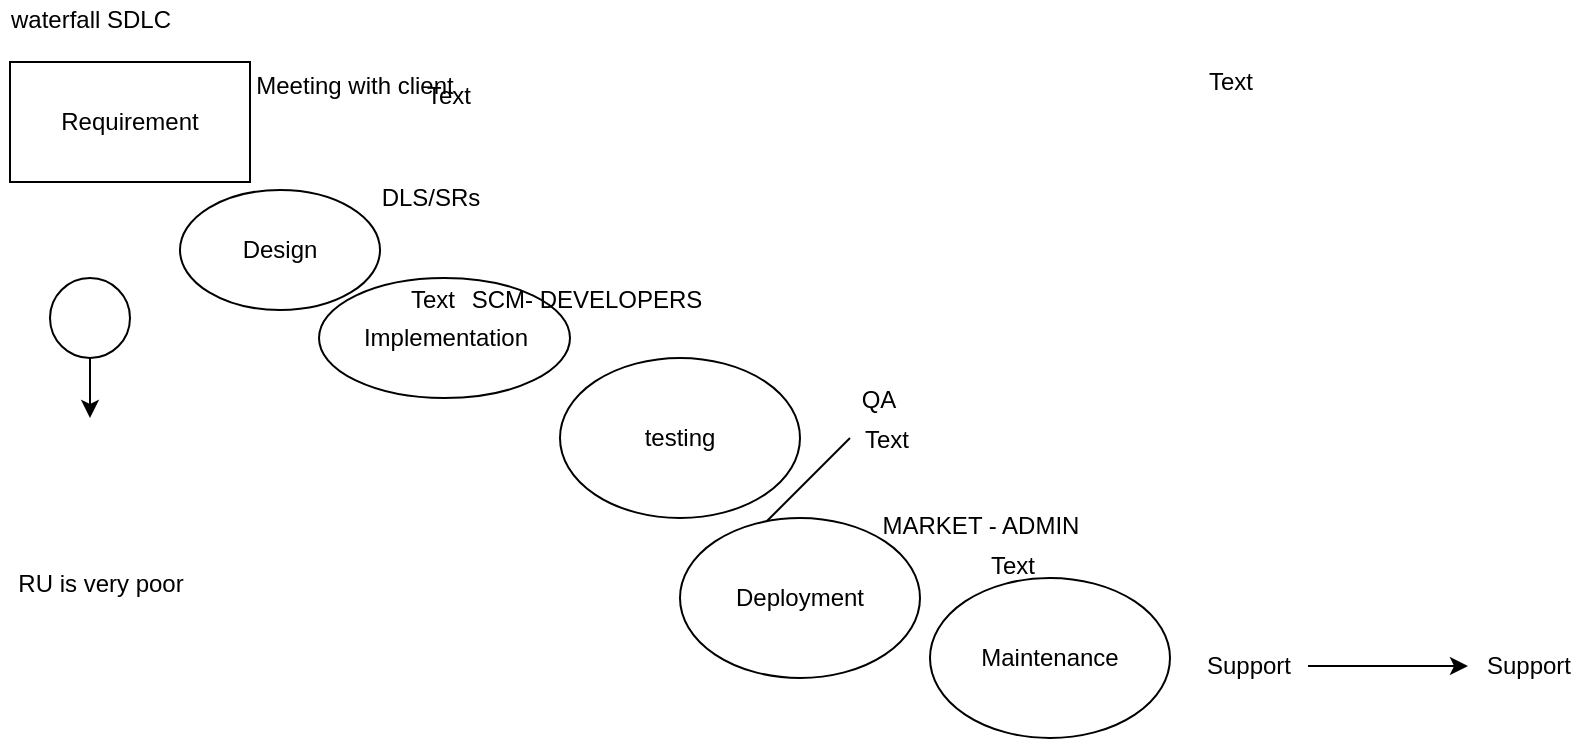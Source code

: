 <mxfile version="13.3.4" type="github" pages="5"><diagram id="zn30olC2x-mT96IE-62X" name="Page-1"><mxGraphModel dx="865" dy="479" grid="1" gridSize="10" guides="1" tooltips="1" connect="1" arrows="1" fold="1" page="1" pageScale="1" pageWidth="850" pageHeight="1100" math="0" shadow="0"><root><mxCell id="0"/><mxCell id="1" parent="0"/><mxCell id="wED_1TkvUCb9U9xAmf2L-1" value="Text" style="text;html=1;align=center;verticalAlign=middle;resizable=0;points=[];autosize=1;" vertex="1" parent="1"><mxGeometry x="620" y="82" width="40" height="20" as="geometry"/></mxCell><mxCell id="wED_1TkvUCb9U9xAmf2L-2" value="Design" style="ellipse;whiteSpace=wrap;html=1;" vertex="1" parent="1"><mxGeometry x="115" y="146" width="100" height="60" as="geometry"/></mxCell><mxCell id="wED_1TkvUCb9U9xAmf2L-3" value="Requirement" style="rounded=0;whiteSpace=wrap;html=1;" vertex="1" parent="1"><mxGeometry x="30" y="82" width="120" height="60" as="geometry"/></mxCell><mxCell id="wED_1TkvUCb9U9xAmf2L-6" style="edgeStyle=orthogonalEdgeStyle;rounded=0;orthogonalLoop=1;jettySize=auto;html=1;exitX=0.5;exitY=1;exitDx=0;exitDy=0;gradientColor=none;" edge="1" parent="1" source="wED_1TkvUCb9U9xAmf2L-4"><mxGeometry relative="1" as="geometry"><mxPoint x="70" y="260" as="targetPoint"/></mxGeometry></mxCell><mxCell id="wED_1TkvUCb9U9xAmf2L-4" value="" style="ellipse;whiteSpace=wrap;html=1;aspect=fixed;gradientColor=none;" vertex="1" parent="1"><mxGeometry x="50" y="190" width="40" height="40" as="geometry"/></mxCell><mxCell id="wED_1TkvUCb9U9xAmf2L-5" value="" style="endArrow=none;html=1;gradientColor=none;" edge="1" parent="1"><mxGeometry width="50" height="50" relative="1" as="geometry"><mxPoint x="400" y="320" as="sourcePoint"/><mxPoint x="450" y="270" as="targetPoint"/></mxGeometry></mxCell><mxCell id="wED_1TkvUCb9U9xAmf2L-7" value="Implementation" style="ellipse;whiteSpace=wrap;html=1;" vertex="1" parent="1"><mxGeometry x="184.5" y="190" width="125.5" height="60" as="geometry"/></mxCell><mxCell id="wED_1TkvUCb9U9xAmf2L-17" value="Text" style="text;html=1;align=center;verticalAlign=middle;resizable=0;points=[];autosize=1;" vertex="1" parent="wED_1TkvUCb9U9xAmf2L-7"><mxGeometry x="36.192" y="0.75" width="40" height="20" as="geometry"/></mxCell><mxCell id="wED_1TkvUCb9U9xAmf2L-18" value="SCM- DEVELOPERS" style="text;html=1;align=center;verticalAlign=middle;resizable=0;points=[];autosize=1;" vertex="1" parent="wED_1TkvUCb9U9xAmf2L-7"><mxGeometry x="68.866" y="0.75" width="130" height="20" as="geometry"/></mxCell><mxCell id="wED_1TkvUCb9U9xAmf2L-9" value="testing" style="ellipse;whiteSpace=wrap;html=1;" vertex="1" parent="1"><mxGeometry x="305" y="230" width="120" height="80" as="geometry"/></mxCell><mxCell id="wED_1TkvUCb9U9xAmf2L-11" value="Deployment" style="ellipse;whiteSpace=wrap;html=1;" vertex="1" parent="1"><mxGeometry x="365" y="310" width="120" height="80" as="geometry"/></mxCell><mxCell id="wED_1TkvUCb9U9xAmf2L-12" value="Maintenance " style="ellipse;whiteSpace=wrap;html=1;" vertex="1" parent="1"><mxGeometry x="490" y="340" width="120" height="80" as="geometry"/></mxCell><mxCell id="wED_1TkvUCb9U9xAmf2L-13" value="waterfall SDLC" style="text;html=1;align=center;verticalAlign=middle;resizable=0;points=[];autosize=1;" vertex="1" parent="1"><mxGeometry x="25" y="51" width="90" height="20" as="geometry"/></mxCell><mxCell id="wED_1TkvUCb9U9xAmf2L-14" value="Text" style="text;html=1;align=center;verticalAlign=middle;resizable=0;points=[];autosize=1;" vertex="1" parent="1"><mxGeometry x="229" y="89" width="40" height="20" as="geometry"/></mxCell><mxCell id="wED_1TkvUCb9U9xAmf2L-15" value="Meeting with client" style="text;html=1;align=center;verticalAlign=middle;resizable=0;points=[];autosize=1;" vertex="1" parent="1"><mxGeometry x="147" y="84" width="110" height="20" as="geometry"/></mxCell><mxCell id="wED_1TkvUCb9U9xAmf2L-16" value="DLS/SRs" style="text;html=1;align=center;verticalAlign=middle;resizable=0;points=[];autosize=1;" vertex="1" parent="1"><mxGeometry x="205" y="140" width="70" height="20" as="geometry"/></mxCell><mxCell id="wED_1TkvUCb9U9xAmf2L-20" value="Text" style="text;html=1;align=center;verticalAlign=middle;resizable=0;points=[];autosize=1;" vertex="1" parent="1"><mxGeometry x="448" y="261" width="40" height="20" as="geometry"/></mxCell><mxCell id="wED_1TkvUCb9U9xAmf2L-21" value="QA" style="text;html=1;align=center;verticalAlign=middle;resizable=0;points=[];autosize=1;" vertex="1" parent="1"><mxGeometry x="449" y="241" width="30" height="20" as="geometry"/></mxCell><mxCell id="wED_1TkvUCb9U9xAmf2L-22" value="Text" style="text;html=1;align=center;verticalAlign=middle;resizable=0;points=[];autosize=1;" vertex="1" parent="1"><mxGeometry x="511" y="324" width="40" height="20" as="geometry"/></mxCell><mxCell id="wED_1TkvUCb9U9xAmf2L-23" value="MARKET - ADMIN" style="text;html=1;align=center;verticalAlign=middle;resizable=0;points=[];autosize=1;" vertex="1" parent="1"><mxGeometry x="460" y="304" width="110" height="20" as="geometry"/></mxCell><mxCell id="wED_1TkvUCb9U9xAmf2L-26" value="" style="edgeStyle=orthogonalEdgeStyle;rounded=0;orthogonalLoop=1;jettySize=auto;html=1;" edge="1" parent="1" source="wED_1TkvUCb9U9xAmf2L-24" target="wED_1TkvUCb9U9xAmf2L-25"><mxGeometry relative="1" as="geometry"/></mxCell><mxCell id="wED_1TkvUCb9U9xAmf2L-24" value="Support" style="text;html=1;align=center;verticalAlign=middle;resizable=0;points=[];autosize=1;" vertex="1" parent="1"><mxGeometry x="619" y="374" width="60" height="20" as="geometry"/></mxCell><mxCell id="wED_1TkvUCb9U9xAmf2L-25" value="Support" style="text;html=1;align=center;verticalAlign=middle;resizable=0;points=[];autosize=1;" vertex="1" parent="1"><mxGeometry x="759" y="374" width="60" height="20" as="geometry"/></mxCell><mxCell id="kUfssCk5BQ2U0ZZ_2ycI-1" value="&lt;div&gt;RU is very poor&lt;/div&gt;&lt;div&gt;&lt;br&gt;&lt;/div&gt;" style="text;html=1;align=center;verticalAlign=middle;resizable=0;points=[];autosize=1;" vertex="1" parent="1"><mxGeometry x="25" y="335" width="100" height="30" as="geometry"/></mxCell></root></mxGraphModel></diagram><diagram id="1MI3alk5GkBRVIkezqKX" name="Page-2"><mxGraphModel dx="1038" dy="575" grid="1" gridSize="10" guides="1" tooltips="1" connect="1" arrows="1" fold="1" page="1" pageScale="1" pageWidth="850" pageHeight="1100" math="0" shadow="0"><root><mxCell id="F3JZc2LKre8FVjucylrt-0"/><mxCell id="F3JZc2LKre8FVjucylrt-1" parent="F3JZc2LKre8FVjucylrt-0"/></root></mxGraphModel></diagram><diagram id="SAGKfcCwKzJwJRFQLMWC" name="Page-3"><mxGraphModel dx="1038" dy="575" grid="1" gridSize="10" guides="1" tooltips="1" connect="1" arrows="1" fold="1" page="1" pageScale="1" pageWidth="850" pageHeight="1100" math="0" shadow="0"><root><mxCell id="cyhoPdE6Zqh-JvpTUMY7-0"/><mxCell id="cyhoPdE6Zqh-JvpTUMY7-1" parent="cyhoPdE6Zqh-JvpTUMY7-0"/><mxCell id="cyhoPdE6Zqh-JvpTUMY7-2" value="Agile Methodology" style="text;html=1;align=center;verticalAlign=middle;resizable=0;points=[];autosize=1;" vertex="1" parent="cyhoPdE6Zqh-JvpTUMY7-1"><mxGeometry x="175" y="10" width="110" height="20" as="geometry"/></mxCell><mxCell id="cyhoPdE6Zqh-JvpTUMY7-3" value="Text" style="text;html=1;align=center;verticalAlign=middle;resizable=0;points=[];autosize=1;" vertex="1" parent="cyhoPdE6Zqh-JvpTUMY7-1"><mxGeometry x="30" y="66" width="40" height="20" as="geometry"/></mxCell><mxCell id="cyhoPdE6Zqh-JvpTUMY7-4" value="Text" style="text;html=1;align=center;verticalAlign=middle;resizable=0;points=[];autosize=1;" vertex="1" parent="cyhoPdE6Zqh-JvpTUMY7-1"><mxGeometry x="223" y="37" width="40" height="20" as="geometry"/></mxCell><mxCell id="cyhoPdE6Zqh-JvpTUMY7-5" value="" style="endArrow=none;dashed=1;html=1;" edge="1" parent="cyhoPdE6Zqh-JvpTUMY7-1"><mxGeometry width="50" height="50" relative="1" as="geometry"><mxPoint x="195" y="32" as="sourcePoint"/><mxPoint x="265" y="32" as="targetPoint"/></mxGeometry></mxCell><mxCell id="cyhoPdE6Zqh-JvpTUMY7-6" value="Text" style="text;html=1;align=center;verticalAlign=middle;resizable=0;points=[];autosize=1;" vertex="1" parent="cyhoPdE6Zqh-JvpTUMY7-1"><mxGeometry x="212" y="58" width="40" height="20" as="geometry"/></mxCell><mxCell id="cyhoPdE6Zqh-JvpTUMY7-7" value="Text" style="text;html=1;align=center;verticalAlign=middle;resizable=0;points=[];autosize=1;" vertex="1" parent="cyhoPdE6Zqh-JvpTUMY7-1"><mxGeometry x="58" y="61" width="40" height="20" as="geometry"/></mxCell><mxCell id="cyhoPdE6Zqh-JvpTUMY7-8" value="5 " style="text;html=1;align=center;verticalAlign=middle;resizable=0;points=[];autosize=1;" vertex="1" parent="cyhoPdE6Zqh-JvpTUMY7-1"><mxGeometry x="67" y="57" width="20" height="20" as="geometry"/></mxCell><mxCell id="cyhoPdE6Zqh-JvpTUMY7-9" value="Text" style="text;html=1;strokeColor=none;fillColor=none;align=center;verticalAlign=middle;whiteSpace=wrap;rounded=0;" vertex="1" parent="cyhoPdE6Zqh-JvpTUMY7-1"><mxGeometry x="400" y="290" width="40" height="20" as="geometry"/></mxCell><mxCell id="cyhoPdE6Zqh-JvpTUMY7-10" value="" style="ellipse;whiteSpace=wrap;html=1;" vertex="1" parent="cyhoPdE6Zqh-JvpTUMY7-1"><mxGeometry x="30" y="86" width="120" height="80" as="geometry"/></mxCell></root></mxGraphModel></diagram><diagram id="oxnOFPkiE9M0sl1w94y6" name="Page-4"><mxGraphModel dx="1872" dy="460" grid="1" gridSize="16" guides="1" tooltips="1" connect="1" arrows="1" fold="1" page="1" pageScale="1" pageWidth="850" pageHeight="1100" math="0" shadow="0"><root><mxCell id="EHfIpuGYyWmJiQVozkNJ-0"/><mxCell id="EHfIpuGYyWmJiQVozkNJ-1" parent="EHfIpuGYyWmJiQVozkNJ-0"/><mxCell id="EHfIpuGYyWmJiQVozkNJ-2" value="Actor" style="shape=umlActor;verticalLabelPosition=bottom;labelBackgroundColor=#ffffff;verticalAlign=top;html=1;outlineConnect=0;" vertex="1" parent="EHfIpuGYyWmJiQVozkNJ-1"><mxGeometry x="18" y="32" width="30" height="60" as="geometry"/></mxCell><mxCell id="EHfIpuGYyWmJiQVozkNJ-3" value="Actor" style="shape=umlActor;verticalLabelPosition=bottom;labelBackgroundColor=#ffffff;verticalAlign=top;html=1;outlineConnect=0;" vertex="1" parent="EHfIpuGYyWmJiQVozkNJ-1"><mxGeometry x="18" y="128" width="30" height="60" as="geometry"/></mxCell><mxCell id="EHfIpuGYyWmJiQVozkNJ-4" value="Actor" style="shape=umlActor;verticalLabelPosition=bottom;labelBackgroundColor=#ffffff;verticalAlign=top;html=1;outlineConnect=0;" vertex="1" parent="EHfIpuGYyWmJiQVozkNJ-1"><mxGeometry x="18" y="217" width="30" height="60" as="geometry"/></mxCell><mxCell id="EHfIpuGYyWmJiQVozkNJ-5" value="Actor" style="shape=umlActor;verticalLabelPosition=bottom;labelBackgroundColor=#ffffff;verticalAlign=top;html=1;outlineConnect=0;" vertex="1" parent="EHfIpuGYyWmJiQVozkNJ-1"><mxGeometry x="2" y="356" width="30" height="60" as="geometry"/></mxCell><mxCell id="EHfIpuGYyWmJiQVozkNJ-6" value="DBU.java" style="text;html=1;align=center;verticalAlign=middle;resizable=0;points=[];autosize=1;" vertex="1" parent="EHfIpuGYyWmJiQVozkNJ-1"><mxGeometry x="32" y="54" width="80" height="16" as="geometry"/></mxCell><mxCell id="EHfIpuGYyWmJiQVozkNJ-7" value="Text" style="text;html=1;align=center;verticalAlign=middle;resizable=0;points=[];autosize=1;" vertex="1" parent="EHfIpuGYyWmJiQVozkNJ-1"><mxGeometry x="-26" y="60" width="48" height="16" as="geometry"/></mxCell><mxCell id="EHfIpuGYyWmJiQVozkNJ-11" value="users.java" style="text;html=1;align=center;verticalAlign=middle;resizable=0;points=[];autosize=1;" vertex="1" parent="EHfIpuGYyWmJiQVozkNJ-1"><mxGeometry x="48" y="172" width="80" height="16" as="geometry"/></mxCell><mxCell id="EHfIpuGYyWmJiQVozkNJ-12" value="deploy.sh" style="text;html=1;align=center;verticalAlign=middle;resizable=0;points=[];autosize=1;" vertex="1" parent="EHfIpuGYyWmJiQVozkNJ-1"><mxGeometry x="60" y="240" width="80" height="16" as="geometry"/></mxCell><mxCell id="EHfIpuGYyWmJiQVozkNJ-13" value="ticket" style="text;html=1;align=center;verticalAlign=middle;resizable=0;points=[];autosize=1;" vertex="1" parent="EHfIpuGYyWmJiQVozkNJ-1"><mxGeometry x="101" y="347" width="48" height="16" as="geometry"/></mxCell><mxCell id="EHfIpuGYyWmJiQVozkNJ-14" value="&lt;div&gt;Github&lt;/div&gt;&lt;div&gt;Repo.&lt;br&gt;&lt;/div&gt;" style="shape=cylinder;whiteSpace=wrap;html=1;boundedLbl=1;backgroundOutline=1;" vertex="1" parent="EHfIpuGYyWmJiQVozkNJ-1"><mxGeometry x="176" y="128" width="60" height="80" as="geometry"/></mxCell><mxCell id="EHfIpuGYyWmJiQVozkNJ-19" value="&lt;div&gt;Ant&lt;/div&gt;&lt;div&gt;Maven&lt;/div&gt;&lt;div&gt;Gradle&lt;/div&gt;&lt;div&gt;&lt;br&gt;&lt;/div&gt;&lt;div&gt;jar/war/ear&lt;br&gt;&lt;/div&gt;" style="whiteSpace=wrap;html=1;aspect=fixed;" vertex="1" parent="EHfIpuGYyWmJiQVozkNJ-1"><mxGeometry x="224" y="6" width="86" height="86" as="geometry"/></mxCell><mxCell id="EHfIpuGYyWmJiQVozkNJ-20" value="NEXUS" style="shape=cylinder;whiteSpace=wrap;html=1;boundedLbl=1;backgroundOutline=1;" vertex="1" parent="EHfIpuGYyWmJiQVozkNJ-1"><mxGeometry x="365" y="12" width="60" height="80" as="geometry"/></mxCell><mxCell id="EHfIpuGYyWmJiQVozkNJ-21" value="JENKINS" style="whiteSpace=wrap;html=1;aspect=fixed;" vertex="1" parent="EHfIpuGYyWmJiQVozkNJ-1"><mxGeometry x="320" y="172" width="80" height="80" as="geometry"/></mxCell><mxCell id="EHfIpuGYyWmJiQVozkNJ-23" value="WALMAT" style="whiteSpace=wrap;html=1;aspect=fixed;" vertex="1" parent="EHfIpuGYyWmJiQVozkNJ-1"><mxGeometry x="608" y="32" width="80" height="80" as="geometry"/></mxCell><mxCell id="vgwkec7RcGZL03JWJ6Oh-17" value="JBOSS" style="edgeStyle=orthogonalEdgeStyle;rounded=0;orthogonalLoop=1;jettySize=auto;html=1;" edge="1" parent="EHfIpuGYyWmJiQVozkNJ-1" source="EHfIpuGYyWmJiQVozkNJ-24" target="EHfIpuGYyWmJiQVozkNJ-23"><mxGeometry relative="1" as="geometry"/></mxCell><mxCell id="EHfIpuGYyWmJiQVozkNJ-24" value="WALMAT" style="whiteSpace=wrap;html=1;aspect=fixed;" vertex="1" parent="EHfIpuGYyWmJiQVozkNJ-1"><mxGeometry x="608" y="140" width="80" height="80" as="geometry"/></mxCell><mxCell id="vgwkec7RcGZL03JWJ6Oh-10" style="edgeStyle=orthogonalEdgeStyle;rounded=0;orthogonalLoop=1;jettySize=auto;html=1;exitX=0.5;exitY=0;exitDx=0;exitDy=0;" edge="1" parent="EHfIpuGYyWmJiQVozkNJ-1" source="EHfIpuGYyWmJiQVozkNJ-25"><mxGeometry relative="1" as="geometry"><mxPoint x="653.6" y="272" as="targetPoint"/><Array as="points"><mxPoint x="654" y="256"/><mxPoint x="654" y="256"/></Array></mxGeometry></mxCell><mxCell id="vgwkec7RcGZL03JWJ6Oh-16" value="JBOSS" style="edgeLabel;html=1;align=center;verticalAlign=middle;resizable=0;points=[];" vertex="1" connectable="0" parent="vgwkec7RcGZL03JWJ6Oh-10"><mxGeometry x="-0.254" y="-1" relative="1" as="geometry"><mxPoint as="offset"/></mxGeometry></mxCell><mxCell id="EHfIpuGYyWmJiQVozkNJ-25" value="WALMAT" style="whiteSpace=wrap;html=1;aspect=fixed;" vertex="1" parent="EHfIpuGYyWmJiQVozkNJ-1"><mxGeometry x="619" y="277" width="69" height="69" as="geometry"/></mxCell><mxCell id="EHfIpuGYyWmJiQVozkNJ-30" value="" style="endArrow=classic;html=1;entryX=0;entryY=0.7;entryDx=0;entryDy=0;" edge="1" parent="EHfIpuGYyWmJiQVozkNJ-1"><mxGeometry width="50" height="50" relative="1" as="geometry"><mxPoint x="47" y="252" as="sourcePoint"/><mxPoint x="176" y="178" as="targetPoint"/></mxGeometry></mxCell><mxCell id="EHfIpuGYyWmJiQVozkNJ-31" value="" style="endArrow=classic;html=1;entryX=-0.053;entryY=0.57;entryDx=0;entryDy=0;entryPerimeter=0;" edge="1" parent="EHfIpuGYyWmJiQVozkNJ-1" target="EHfIpuGYyWmJiQVozkNJ-14"><mxGeometry width="50" height="50" relative="1" as="geometry"><mxPoint x="48" y="160" as="sourcePoint"/><mxPoint x="161" y="128" as="targetPoint"/><Array as="points"><mxPoint x="64" y="160"/></Array></mxGeometry></mxCell><mxCell id="EHfIpuGYyWmJiQVozkNJ-32" value="" style="endArrow=classic;html=1;entryX=-0.053;entryY=0.57;entryDx=0;entryDy=0;entryPerimeter=0;" edge="1" parent="EHfIpuGYyWmJiQVozkNJ-1" target="EHfIpuGYyWmJiQVozkNJ-14"><mxGeometry width="50" height="50" relative="1" as="geometry"><mxPoint x="48" y="160" as="sourcePoint"/><mxPoint x="172.82" y="173.6" as="targetPoint"/><Array as="points"><mxPoint x="64" y="160"/></Array></mxGeometry></mxCell><mxCell id="EHfIpuGYyWmJiQVozkNJ-34" value="+BS + UT" style="endArrow=classic;html=1;entryX=0;entryY=0.4;entryDx=0;entryDy=0;entryPerimeter=0;" edge="1" parent="EHfIpuGYyWmJiQVozkNJ-1" target="EHfIpuGYyWmJiQVozkNJ-14"><mxGeometry width="50" height="50" relative="1" as="geometry"><mxPoint x="47" y="76" as="sourcePoint"/><mxPoint x="97" y="26" as="targetPoint"/></mxGeometry></mxCell><mxCell id="EHfIpuGYyWmJiQVozkNJ-35" value="&lt;div&gt;&lt;br&gt;&lt;/div&gt;&lt;div&gt;SC&lt;br&gt;&lt;/div&gt;" style="text;html=1;align=center;verticalAlign=middle;resizable=0;points=[];autosize=1;" vertex="1" parent="EHfIpuGYyWmJiQVozkNJ-1"><mxGeometry x="93" y="72" width="48" height="32" as="geometry"/></mxCell><mxCell id="vgwkec7RcGZL03JWJ6Oh-2" value="" style="endArrow=classic;html=1;entryX=0;entryY=0.25;entryDx=0;entryDy=0;" edge="1" parent="EHfIpuGYyWmJiQVozkNJ-1" target="EHfIpuGYyWmJiQVozkNJ-21"><mxGeometry width="50" height="50" relative="1" as="geometry"><mxPoint x="236" y="162" as="sourcePoint"/><mxPoint x="286" y="112" as="targetPoint"/><Array as="points"><mxPoint x="236" y="160"/></Array></mxGeometry></mxCell><mxCell id="vgwkec7RcGZL03JWJ6Oh-3" value="" style="endArrow=classic;html=1;exitX=0;exitY=0.7;exitDx=0;exitDy=0;entryX=0.25;entryY=0;entryDx=0;entryDy=0;" edge="1" parent="EHfIpuGYyWmJiQVozkNJ-1" source="EHfIpuGYyWmJiQVozkNJ-20" target="EHfIpuGYyWmJiQVozkNJ-21"><mxGeometry width="50" height="50" relative="1" as="geometry"><mxPoint x="320" y="162" as="sourcePoint"/><mxPoint x="352" y="160" as="targetPoint"/></mxGeometry></mxCell><mxCell id="vgwkec7RcGZL03JWJ6Oh-13" style="edgeStyle=orthogonalEdgeStyle;rounded=0;orthogonalLoop=1;jettySize=auto;html=1;exitX=1;exitY=0.25;exitDx=0;exitDy=0;entryX=0;entryY=0.5;entryDx=0;entryDy=0;" edge="1" parent="EHfIpuGYyWmJiQVozkNJ-1" source="vgwkec7RcGZL03JWJ6Oh-5" target="EHfIpuGYyWmJiQVozkNJ-24"><mxGeometry relative="1" as="geometry"/></mxCell><mxCell id="vgwkec7RcGZL03JWJ6Oh-15" style="edgeStyle=orthogonalEdgeStyle;rounded=0;orthogonalLoop=1;jettySize=auto;html=1;exitX=1;exitY=0.75;exitDx=0;exitDy=0;entryX=0;entryY=0;entryDx=0;entryDy=0;" edge="1" parent="EHfIpuGYyWmJiQVozkNJ-1" source="vgwkec7RcGZL03JWJ6Oh-5" target="EHfIpuGYyWmJiQVozkNJ-25"><mxGeometry relative="1" as="geometry"/></mxCell><mxCell id="vgwkec7RcGZL03JWJ6Oh-5" value="&lt;div&gt;CD/CM&lt;br&gt;&lt;/div&gt;&lt;div&gt;Ansible&lt;/div&gt;" style="whiteSpace=wrap;html=1;aspect=fixed;" vertex="1" parent="EHfIpuGYyWmJiQVozkNJ-1"><mxGeometry x="464" y="172" width="80" height="80" as="geometry"/></mxCell><mxCell id="vgwkec7RcGZL03JWJ6Oh-6" value="" style="endArrow=classic;html=1;entryX=-0.04;entryY=0.35;entryDx=0;entryDy=0;entryPerimeter=0;exitX=1.05;exitY=0.39;exitDx=0;exitDy=0;exitPerimeter=0;" edge="1" parent="EHfIpuGYyWmJiQVozkNJ-1" source="EHfIpuGYyWmJiQVozkNJ-21" target="vgwkec7RcGZL03JWJ6Oh-5"><mxGeometry width="50" height="50" relative="1" as="geometry"><mxPoint x="320" y="146" as="sourcePoint"/><mxPoint x="370" y="96" as="targetPoint"/></mxGeometry></mxCell><mxCell id="vgwkec7RcGZL03JWJ6Oh-8" value="" style="endArrow=classic;html=1;entryX=-0.03;entryY=0.67;entryDx=0;entryDy=0;entryPerimeter=0;" edge="1" parent="EHfIpuGYyWmJiQVozkNJ-1" target="EHfIpuGYyWmJiQVozkNJ-23"><mxGeometry width="50" height="50" relative="1" as="geometry"><mxPoint x="544" y="172" as="sourcePoint"/><mxPoint x="594" y="122" as="targetPoint"/></mxGeometry></mxCell><mxCell id="vgwkec7RcGZL03JWJ6Oh-18" value="JBOSS" style="text;html=1;align=center;verticalAlign=middle;resizable=0;points=[];autosize=1;" vertex="1" parent="EHfIpuGYyWmJiQVozkNJ-1"><mxGeometry x="630" y="19" width="64" height="16" as="geometry"/></mxCell><mxCell id="vgwkec7RcGZL03JWJ6Oh-19" value="SonarQube" style="whiteSpace=wrap;html=1;aspect=fixed;" vertex="1" parent="EHfIpuGYyWmJiQVozkNJ-1"><mxGeometry x="192" y="256" width="80" height="80" as="geometry"/></mxCell><mxCell id="vgwkec7RcGZL03JWJ6Oh-20" value="" style="endArrow=classic;html=1;" edge="1" parent="EHfIpuGYyWmJiQVozkNJ-1"><mxGeometry width="50" height="50" relative="1" as="geometry"><mxPoint x="272" y="302" as="sourcePoint"/><mxPoint x="322" y="252" as="targetPoint"/></mxGeometry></mxCell><mxCell id="vgwkec7RcGZL03JWJ6Oh-21" value="&lt;div&gt;Grafana&lt;/div&gt;&lt;div&gt;Nagios&lt;/div&gt;&lt;div&gt;App Dynamics&lt;/div&gt;&lt;div&gt;DataDogs&lt;br&gt;&lt;/div&gt;" style="whiteSpace=wrap;html=1;aspect=fixed;" vertex="1" parent="EHfIpuGYyWmJiQVozkNJ-1"><mxGeometry x="432" y="336" width="80" height="80" as="geometry"/></mxCell><mxCell id="vgwkec7RcGZL03JWJ6Oh-22" value="" style="endArrow=classic;html=1;exitX=1;exitY=0.5;exitDx=0;exitDy=0;" edge="1" parent="EHfIpuGYyWmJiQVozkNJ-1" source="vgwkec7RcGZL03JWJ6Oh-21"><mxGeometry width="50" height="50" relative="1" as="geometry"><mxPoint x="569" y="380" as="sourcePoint"/><mxPoint x="619" y="330" as="targetPoint"/></mxGeometry></mxCell><mxCell id="vgwkec7RcGZL03JWJ6Oh-39" value="" style="edgeStyle=orthogonalEdgeStyle;rounded=0;orthogonalLoop=1;jettySize=auto;html=1;" edge="1" parent="EHfIpuGYyWmJiQVozkNJ-1" source="vgwkec7RcGZL03JWJ6Oh-23" target="vgwkec7RcGZL03JWJ6Oh-38"><mxGeometry relative="1" as="geometry"/></mxCell><mxCell id="vgwkec7RcGZL03JWJ6Oh-23" value="" style="whiteSpace=wrap;html=1;aspect=fixed;" vertex="1" parent="EHfIpuGYyWmJiQVozkNJ-1"><mxGeometry x="285" y="363" width="80" height="80" as="geometry"/></mxCell><mxCell id="vgwkec7RcGZL03JWJ6Oh-43" value="" style="edgeStyle=orthogonalEdgeStyle;rounded=0;orthogonalLoop=1;jettySize=auto;html=1;" edge="1" parent="EHfIpuGYyWmJiQVozkNJ-1" source="vgwkec7RcGZL03JWJ6Oh-38"><mxGeometry relative="1" as="geometry"><mxPoint x="45" y="403" as="targetPoint"/></mxGeometry></mxCell><mxCell id="vgwkec7RcGZL03JWJ6Oh-38" value="&lt;div&gt;Jira&lt;/div&gt;&lt;div&gt;ServiceNow&lt;/div&gt;&lt;div&gt;Remedy&lt;br&gt;&lt;/div&gt;" style="whiteSpace=wrap;html=1;aspect=fixed;" vertex="1" parent="EHfIpuGYyWmJiQVozkNJ-1"><mxGeometry x="125" y="363" width="80" height="80" as="geometry"/></mxCell><mxCell id="vgwkec7RcGZL03JWJ6Oh-27" value="" style="endArrow=classic;html=1;exitX=-0.02;exitY=0.87;exitDx=0;exitDy=0;exitPerimeter=0;" edge="1" parent="EHfIpuGYyWmJiQVozkNJ-1" source="vgwkec7RcGZL03JWJ6Oh-21"><mxGeometry width="50" height="50" relative="1" as="geometry"><mxPoint x="443" y="416" as="sourcePoint"/><mxPoint x="365" y="384" as="targetPoint"/></mxGeometry></mxCell><mxCell id="vgwkec7RcGZL03JWJ6Oh-30" value="Support" style="text;html=1;align=center;verticalAlign=middle;resizable=0;points=[];autosize=1;" vertex="1" parent="EHfIpuGYyWmJiQVozkNJ-1"><mxGeometry x="306" y="348" width="64" height="16" as="geometry"/></mxCell><mxCell id="vgwkec7RcGZL03JWJ6Oh-47" value="Text" style="text;html=1;align=center;verticalAlign=middle;resizable=0;points=[];autosize=1;" vertex="1" parent="EHfIpuGYyWmJiQVozkNJ-1"><mxGeometry x="32" y="364" width="48" height="16" as="geometry"/></mxCell><mxCell id="vgwkec7RcGZL03JWJ6Oh-48" value="Text" style="text;html=1;align=center;verticalAlign=middle;resizable=0;points=[];autosize=1;" vertex="1" parent="EHfIpuGYyWmJiQVozkNJ-1"><mxGeometry x="157" y="188" width="48" height="16" as="geometry"/></mxCell><mxCell id="vgwkec7RcGZL03JWJ6Oh-50" value="" style="endArrow=classic;html=1;exitX=-0.05;exitY=0.7;exitDx=0;exitDy=0;exitPerimeter=0;" edge="1" parent="EHfIpuGYyWmJiQVozkNJ-1" source="vgwkec7RcGZL03JWJ6Oh-47"><mxGeometry width="50" height="50" relative="1" as="geometry"><mxPoint x="142" y="252" as="sourcePoint"/><mxPoint x="192" y="202" as="targetPoint"/></mxGeometry></mxCell></root></mxGraphModel></diagram><diagram id="UmIAVbfkyPeqGla4NdaA" name="Page-5"><mxGraphModel dx="1278" dy="575" grid="1" gridSize="10" guides="1" tooltips="1" connect="1" arrows="1" fold="1" page="1" pageScale="1" pageWidth="850" pageHeight="1100" math="0" shadow="0"><root><mxCell id="DWwsA-Di7beBZ5DmF6iu-0"/><mxCell id="DWwsA-Di7beBZ5DmF6iu-1" parent="DWwsA-Di7beBZ5DmF6iu-0"/></root></mxGraphModel></diagram></mxfile>